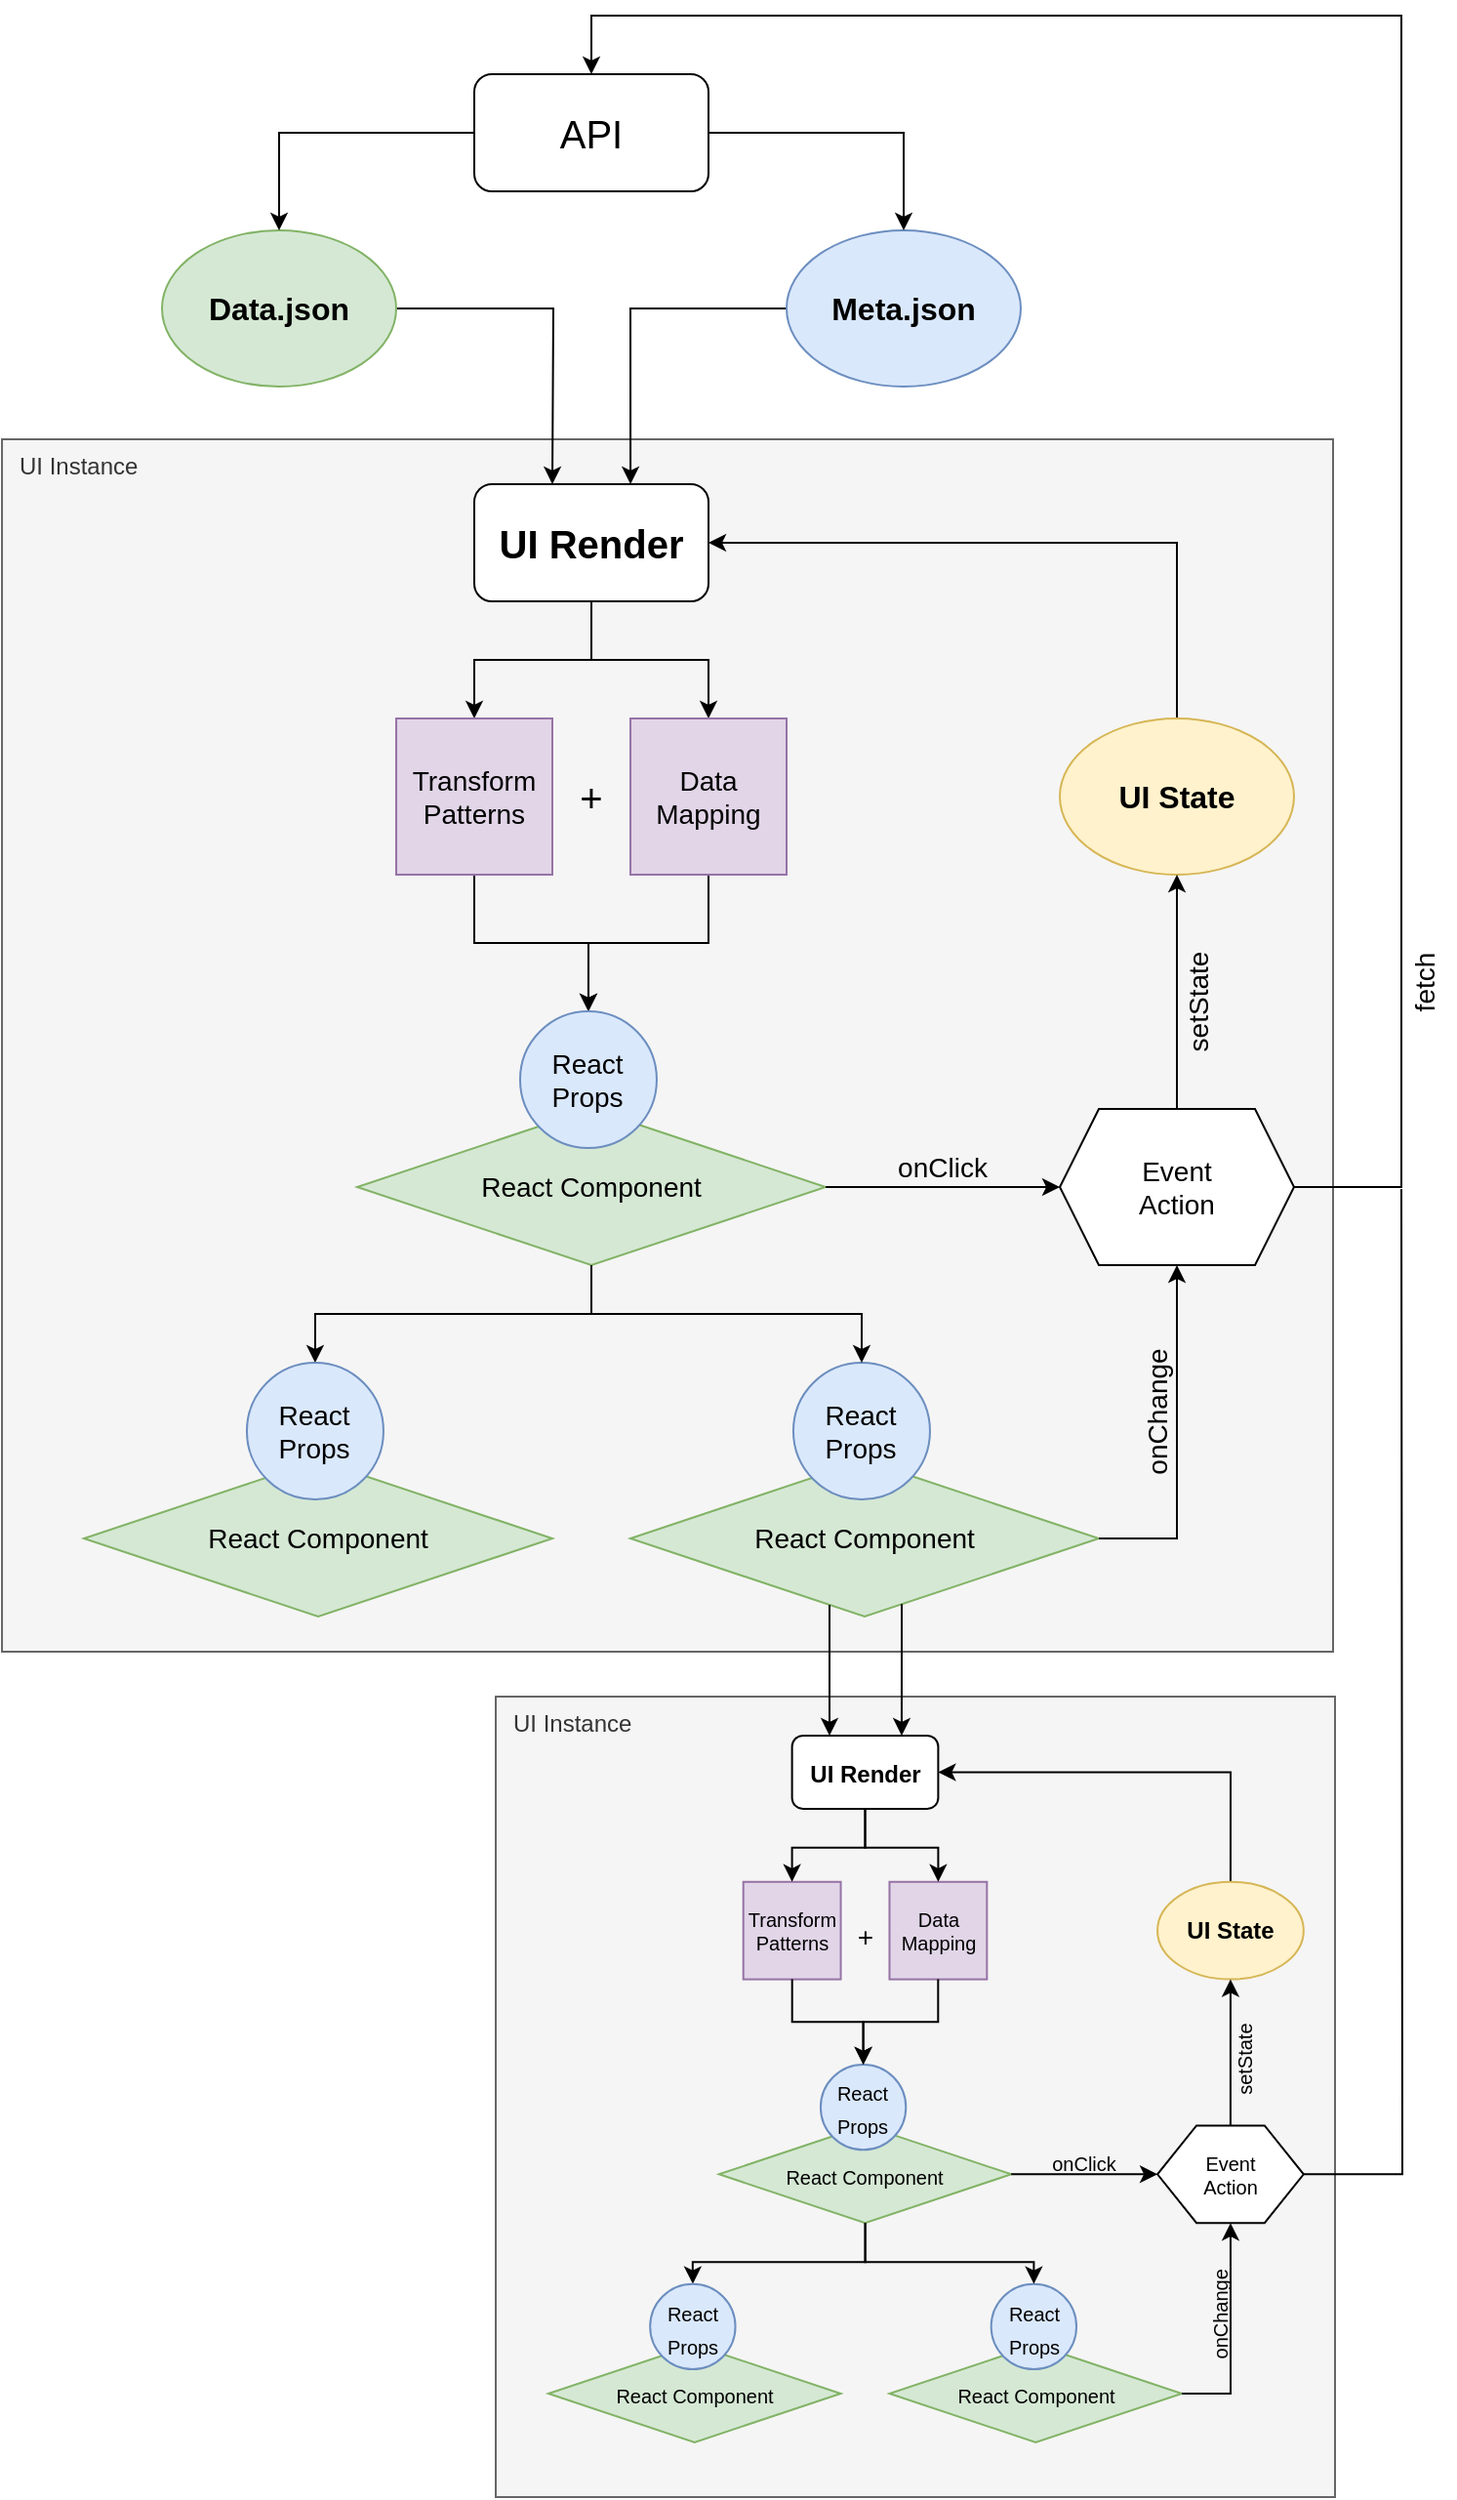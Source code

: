 <mxfile version="17.4.6" type="device"><diagram id="HFKqP0lQWDYDdC6Mcfp1" name="Page-1"><mxGraphModel dx="1103" dy="755" grid="0" gridSize="10" guides="1" tooltips="1" connect="1" arrows="1" fold="1" page="1" pageScale="1" pageWidth="850" pageHeight="1100" math="0" shadow="0"><root><mxCell id="0"/><mxCell id="1" parent="0"/><mxCell id="l4r6XjgxTp4VvxbGTIhw-98" value="" style="group" vertex="1" connectable="0" parent="1"><mxGeometry x="311" y="881" width="430" height="410" as="geometry"/></mxCell><mxCell id="l4r6XjgxTp4VvxbGTIhw-96" value="UI Instance" style="whiteSpace=wrap;html=1;fontSize=12;fillColor=#f5f5f5;fontColor=#333333;strokeColor=#666666;align=left;verticalAlign=top;spacingLeft=7;" vertex="1" parent="l4r6XjgxTp4VvxbGTIhw-98"><mxGeometry width="430" height="410" as="geometry"/></mxCell><mxCell id="l4r6XjgxTp4VvxbGTIhw-64" value="&lt;font style=&quot;font-size: 12px&quot;&gt;&lt;b&gt;UI Render&lt;/b&gt;&lt;/font&gt;" style="rounded=1;whiteSpace=wrap;html=1;fontSize=14;verticalAlign=middle;" vertex="1" parent="l4r6XjgxTp4VvxbGTIhw-98"><mxGeometry x="151.812" y="20" width="74.887" height="37.443" as="geometry"/></mxCell><mxCell id="l4r6XjgxTp4VvxbGTIhw-66" value="Data&lt;br style=&quot;font-size: 10px;&quot;&gt;Mapping" style="whiteSpace=wrap;html=1;aspect=fixed;fontSize=10;fillColor=#e1d5e7;strokeColor=#9673a6;" vertex="1" parent="l4r6XjgxTp4VvxbGTIhw-98"><mxGeometry x="201.737" y="94.886" width="49.924" height="49.924" as="geometry"/></mxCell><mxCell id="l4r6XjgxTp4VvxbGTIhw-63" style="edgeStyle=orthogonalEdgeStyle;rounded=0;orthogonalLoop=1;jettySize=auto;html=1;entryX=0.5;entryY=0;entryDx=0;entryDy=0;fontSize=20;" edge="1" parent="l4r6XjgxTp4VvxbGTIhw-98" source="l4r6XjgxTp4VvxbGTIhw-64" target="l4r6XjgxTp4VvxbGTIhw-66"><mxGeometry relative="1" as="geometry"/></mxCell><mxCell id="l4r6XjgxTp4VvxbGTIhw-68" value="Transform&lt;br style=&quot;font-size: 10px;&quot;&gt;Patterns" style="whiteSpace=wrap;html=1;aspect=fixed;fontSize=10;fillColor=#e1d5e7;strokeColor=#9673a6;" vertex="1" parent="l4r6XjgxTp4VvxbGTIhw-98"><mxGeometry x="126.85" y="94.886" width="49.924" height="49.924" as="geometry"/></mxCell><mxCell id="l4r6XjgxTp4VvxbGTIhw-62" style="edgeStyle=orthogonalEdgeStyle;rounded=0;orthogonalLoop=1;jettySize=auto;html=1;entryX=0.5;entryY=0;entryDx=0;entryDy=0;fontSize=20;" edge="1" parent="l4r6XjgxTp4VvxbGTIhw-98" source="l4r6XjgxTp4VvxbGTIhw-64" target="l4r6XjgxTp4VvxbGTIhw-68"><mxGeometry relative="1" as="geometry"/></mxCell><mxCell id="l4r6XjgxTp4VvxbGTIhw-69" value="&lt;font style=&quot;font-size: 14px&quot;&gt;+&lt;/font&gt;" style="text;html=1;strokeColor=none;fillColor=none;align=center;verticalAlign=middle;whiteSpace=wrap;rounded=0;fontSize=20;" vertex="1" parent="l4r6XjgxTp4VvxbGTIhw-98"><mxGeometry x="170.534" y="110.487" width="37.444" height="18.722" as="geometry"/></mxCell><mxCell id="l4r6XjgxTp4VvxbGTIhw-70" value="" style="group" vertex="1" connectable="0" parent="l4r6XjgxTp4VvxbGTIhw-98"><mxGeometry x="114.368" y="188.494" width="149.774" height="81.127" as="geometry"/></mxCell><mxCell id="l4r6XjgxTp4VvxbGTIhw-71" value="&lt;font style=&quot;font-size: 10px&quot;&gt;React Component&lt;/font&gt;" style="rhombus;whiteSpace=wrap;html=1;fontSize=14;verticalAlign=middle;fillColor=#d5e8d4;strokeColor=#82b366;" vertex="1" parent="l4r6XjgxTp4VvxbGTIhw-70"><mxGeometry y="31.203" width="149.774" height="49.924" as="geometry"/></mxCell><mxCell id="l4r6XjgxTp4VvxbGTIhw-72" value="&lt;font style=&quot;font-size: 10px&quot;&gt;React&lt;br&gt;Props&lt;/font&gt;" style="ellipse;whiteSpace=wrap;html=1;aspect=fixed;fontSize=14;verticalAlign=middle;fillColor=#dae8fc;strokeColor=#6c8ebf;" vertex="1" parent="l4r6XjgxTp4VvxbGTIhw-70"><mxGeometry x="52.095" width="43.684" height="43.684" as="geometry"/></mxCell><mxCell id="l4r6XjgxTp4VvxbGTIhw-65" style="edgeStyle=orthogonalEdgeStyle;rounded=0;orthogonalLoop=1;jettySize=auto;html=1;entryX=0.5;entryY=0;entryDx=0;entryDy=0;fontSize=14;" edge="1" parent="l4r6XjgxTp4VvxbGTIhw-98" source="l4r6XjgxTp4VvxbGTIhw-66" target="l4r6XjgxTp4VvxbGTIhw-72"><mxGeometry relative="1" as="geometry"/></mxCell><mxCell id="l4r6XjgxTp4VvxbGTIhw-67" style="edgeStyle=orthogonalEdgeStyle;rounded=0;orthogonalLoop=1;jettySize=auto;html=1;entryX=0.5;entryY=0;entryDx=0;entryDy=0;fontSize=14;" edge="1" parent="l4r6XjgxTp4VvxbGTIhw-98" source="l4r6XjgxTp4VvxbGTIhw-68" target="l4r6XjgxTp4VvxbGTIhw-72"><mxGeometry relative="1" as="geometry"/></mxCell><mxCell id="l4r6XjgxTp4VvxbGTIhw-73" style="edgeStyle=orthogonalEdgeStyle;rounded=0;orthogonalLoop=1;jettySize=auto;html=1;fontSize=14;entryX=0.5;entryY=0;entryDx=0;entryDy=0;" edge="1" parent="l4r6XjgxTp4VvxbGTIhw-98" source="l4r6XjgxTp4VvxbGTIhw-71" target="l4r6XjgxTp4VvxbGTIhw-79"><mxGeometry relative="1" as="geometry"><mxPoint x="126.85" y="294.583" as="targetPoint"/></mxGeometry></mxCell><mxCell id="l4r6XjgxTp4VvxbGTIhw-74" value="" style="group" vertex="1" connectable="0" parent="l4r6XjgxTp4VvxbGTIhw-98"><mxGeometry x="201.737" y="300.823" width="149.774" height="81.127" as="geometry"/></mxCell><mxCell id="l4r6XjgxTp4VvxbGTIhw-75" value="&lt;font style=&quot;font-size: 10px&quot;&gt;React Component&lt;/font&gt;" style="rhombus;whiteSpace=wrap;html=1;fontSize=14;verticalAlign=middle;fillColor=#d5e8d4;strokeColor=#82b366;" vertex="1" parent="l4r6XjgxTp4VvxbGTIhw-74"><mxGeometry y="31.203" width="149.774" height="49.924" as="geometry"/></mxCell><mxCell id="l4r6XjgxTp4VvxbGTIhw-76" value="&lt;font style=&quot;font-size: 10px&quot;&gt;React&lt;br&gt;Props&lt;/font&gt;" style="ellipse;whiteSpace=wrap;html=1;aspect=fixed;fontSize=14;verticalAlign=middle;fillColor=#dae8fc;strokeColor=#6c8ebf;" vertex="1" parent="l4r6XjgxTp4VvxbGTIhw-74"><mxGeometry x="52.095" width="43.684" height="43.684" as="geometry"/></mxCell><mxCell id="l4r6XjgxTp4VvxbGTIhw-77" value="" style="group" vertex="1" connectable="0" parent="l4r6XjgxTp4VvxbGTIhw-98"><mxGeometry x="27" y="300.823" width="149.774" height="81.127" as="geometry"/></mxCell><mxCell id="l4r6XjgxTp4VvxbGTIhw-78" value="&lt;font style=&quot;font-size: 10px&quot;&gt;React Component&lt;/font&gt;" style="rhombus;whiteSpace=wrap;html=1;fontSize=14;verticalAlign=middle;fillColor=#d5e8d4;strokeColor=#82b366;" vertex="1" parent="l4r6XjgxTp4VvxbGTIhw-77"><mxGeometry y="31.203" width="149.774" height="49.924" as="geometry"/></mxCell><mxCell id="l4r6XjgxTp4VvxbGTIhw-79" value="&lt;font style=&quot;font-size: 10px&quot;&gt;React&lt;br&gt;Props&lt;/font&gt;" style="ellipse;whiteSpace=wrap;html=1;aspect=fixed;fontSize=14;verticalAlign=middle;fillColor=#dae8fc;strokeColor=#6c8ebf;" vertex="1" parent="l4r6XjgxTp4VvxbGTIhw-77"><mxGeometry x="52.095" width="43.684" height="43.684" as="geometry"/></mxCell><mxCell id="l4r6XjgxTp4VvxbGTIhw-80" style="edgeStyle=orthogonalEdgeStyle;rounded=0;orthogonalLoop=1;jettySize=auto;html=1;entryX=0.5;entryY=0;entryDx=0;entryDy=0;fontSize=14;" edge="1" parent="l4r6XjgxTp4VvxbGTIhw-98" source="l4r6XjgxTp4VvxbGTIhw-71" target="l4r6XjgxTp4VvxbGTIhw-76"><mxGeometry relative="1" as="geometry"/></mxCell><mxCell id="l4r6XjgxTp4VvxbGTIhw-81" style="edgeStyle=orthogonalEdgeStyle;rounded=0;orthogonalLoop=1;jettySize=auto;html=1;entryX=1;entryY=0.5;entryDx=0;entryDy=0;fontSize=14;exitX=0.5;exitY=0;exitDx=0;exitDy=0;" edge="1" parent="l4r6XjgxTp4VvxbGTIhw-98" source="l4r6XjgxTp4VvxbGTIhw-82" target="l4r6XjgxTp4VvxbGTIhw-64"><mxGeometry relative="1" as="geometry"><Array as="points"><mxPoint x="376.474" y="38.722"/></Array></mxGeometry></mxCell><mxCell id="l4r6XjgxTp4VvxbGTIhw-82" value="UI State" style="ellipse;whiteSpace=wrap;html=1;fontStyle=1;fontSize=12;fillColor=#fff2cc;strokeColor=#d6b656;" vertex="1" parent="l4r6XjgxTp4VvxbGTIhw-98"><mxGeometry x="339.03" y="94.886" width="74.887" height="49.924" as="geometry"/></mxCell><mxCell id="l4r6XjgxTp4VvxbGTIhw-83" style="edgeStyle=orthogonalEdgeStyle;rounded=0;orthogonalLoop=1;jettySize=auto;html=1;entryX=0.5;entryY=1;entryDx=0;entryDy=0;fontSize=14;" edge="1" parent="l4r6XjgxTp4VvxbGTIhw-98" source="l4r6XjgxTp4VvxbGTIhw-84" target="l4r6XjgxTp4VvxbGTIhw-82"><mxGeometry relative="1" as="geometry"/></mxCell><mxCell id="l4r6XjgxTp4VvxbGTIhw-84" value="Event&lt;br style=&quot;font-size: 10px;&quot;&gt;Action" style="shape=hexagon;perimeter=hexagonPerimeter2;whiteSpace=wrap;html=1;fixedSize=1;fontSize=10;" vertex="1" parent="l4r6XjgxTp4VvxbGTIhw-98"><mxGeometry x="339.03" y="219.697" width="74.887" height="49.924" as="geometry"/></mxCell><mxCell id="l4r6XjgxTp4VvxbGTIhw-85" style="edgeStyle=orthogonalEdgeStyle;rounded=0;orthogonalLoop=1;jettySize=auto;html=1;entryX=0;entryY=0.5;entryDx=0;entryDy=0;fontSize=14;" edge="1" parent="l4r6XjgxTp4VvxbGTIhw-98" source="l4r6XjgxTp4VvxbGTIhw-71" target="l4r6XjgxTp4VvxbGTIhw-84"><mxGeometry relative="1" as="geometry"/></mxCell><mxCell id="l4r6XjgxTp4VvxbGTIhw-86" style="edgeStyle=orthogonalEdgeStyle;rounded=0;orthogonalLoop=1;jettySize=auto;html=1;entryX=0.5;entryY=1;entryDx=0;entryDy=0;fontSize=14;exitX=1;exitY=0.5;exitDx=0;exitDy=0;" edge="1" parent="l4r6XjgxTp4VvxbGTIhw-98" source="l4r6XjgxTp4VvxbGTIhw-75" target="l4r6XjgxTp4VvxbGTIhw-84"><mxGeometry relative="1" as="geometry"><mxPoint x="351.511" y="350.747" as="sourcePoint"/></mxGeometry></mxCell><mxCell id="l4r6XjgxTp4VvxbGTIhw-87" value="&lt;font style=&quot;font-size: 10px&quot;&gt;onClick&lt;/font&gt;" style="text;html=1;strokeColor=none;fillColor=none;align=center;verticalAlign=middle;whiteSpace=wrap;rounded=0;fontSize=14;" vertex="1" parent="l4r6XjgxTp4VvxbGTIhw-98"><mxGeometry x="282.865" y="229.057" width="37.444" height="18.722" as="geometry"/></mxCell><mxCell id="l4r6XjgxTp4VvxbGTIhw-88" value="&lt;font style=&quot;font-size: 10px&quot;&gt;onChange&lt;/font&gt;" style="text;html=1;strokeColor=none;fillColor=none;align=center;verticalAlign=middle;whiteSpace=wrap;rounded=0;fontSize=14;rotation=-90;" vertex="1" parent="l4r6XjgxTp4VvxbGTIhw-98"><mxGeometry x="351.511" y="307.064" width="37.444" height="18.722" as="geometry"/></mxCell><mxCell id="l4r6XjgxTp4VvxbGTIhw-90" value="&lt;font style=&quot;font-size: 10px&quot;&gt;setState&lt;/font&gt;" style="text;html=1;strokeColor=none;fillColor=none;align=center;verticalAlign=middle;whiteSpace=wrap;rounded=0;fontSize=14;rotation=-90;" vertex="1" parent="l4r6XjgxTp4VvxbGTIhw-98"><mxGeometry x="363.992" y="176.013" width="37.444" height="18.722" as="geometry"/></mxCell><mxCell id="l4r6XjgxTp4VvxbGTIhw-101" value="UI Instance" style="whiteSpace=wrap;html=1;fontSize=12;fillColor=#f5f5f5;fontColor=#333333;strokeColor=#666666;align=left;verticalAlign=top;spacingLeft=7;" vertex="1" parent="1"><mxGeometry x="58.02" y="237" width="681.98" height="621" as="geometry"/></mxCell><mxCell id="l4r6XjgxTp4VvxbGTIhw-15" style="edgeStyle=orthogonalEdgeStyle;rounded=0;orthogonalLoop=1;jettySize=auto;html=1;entryX=0.5;entryY=0;entryDx=0;entryDy=0;fontSize=20;" edge="1" parent="1" source="l4r6XjgxTp4VvxbGTIhw-3" target="l4r6XjgxTp4VvxbGTIhw-10"><mxGeometry relative="1" as="geometry"/></mxCell><mxCell id="l4r6XjgxTp4VvxbGTIhw-16" style="edgeStyle=orthogonalEdgeStyle;rounded=0;orthogonalLoop=1;jettySize=auto;html=1;entryX=0.5;entryY=0;entryDx=0;entryDy=0;fontSize=20;" edge="1" parent="1" source="l4r6XjgxTp4VvxbGTIhw-3" target="l4r6XjgxTp4VvxbGTIhw-9"><mxGeometry relative="1" as="geometry"/></mxCell><mxCell id="l4r6XjgxTp4VvxbGTIhw-3" value="&lt;b&gt;UI Render&lt;/b&gt;" style="rounded=1;whiteSpace=wrap;html=1;fontSize=20;" vertex="1" parent="1"><mxGeometry x="300" y="260" width="120" height="60" as="geometry"/></mxCell><mxCell id="l4r6XjgxTp4VvxbGTIhw-6" style="edgeStyle=orthogonalEdgeStyle;rounded=0;orthogonalLoop=1;jettySize=auto;html=1;" edge="1" parent="1" source="l4r6XjgxTp4VvxbGTIhw-4"><mxGeometry relative="1" as="geometry"><mxPoint x="340" y="260" as="targetPoint"/></mxGeometry></mxCell><mxCell id="l4r6XjgxTp4VvxbGTIhw-4" value="Data.json" style="ellipse;whiteSpace=wrap;html=1;fontStyle=1;fontSize=16;fillColor=#d5e8d4;strokeColor=#82b366;" vertex="1" parent="1"><mxGeometry x="140" y="130" width="120" height="80" as="geometry"/></mxCell><mxCell id="l4r6XjgxTp4VvxbGTIhw-8" style="edgeStyle=orthogonalEdgeStyle;rounded=0;orthogonalLoop=1;jettySize=auto;html=1;entryX=0.667;entryY=0;entryDx=0;entryDy=0;entryPerimeter=0;" edge="1" parent="1" source="l4r6XjgxTp4VvxbGTIhw-5" target="l4r6XjgxTp4VvxbGTIhw-3"><mxGeometry relative="1" as="geometry"/></mxCell><mxCell id="l4r6XjgxTp4VvxbGTIhw-5" value="Meta.json" style="ellipse;whiteSpace=wrap;html=1;fontStyle=1;fontSize=16;fillColor=#dae8fc;strokeColor=#6c8ebf;" vertex="1" parent="1"><mxGeometry x="460" y="130" width="120" height="80" as="geometry"/></mxCell><mxCell id="l4r6XjgxTp4VvxbGTIhw-19" style="edgeStyle=orthogonalEdgeStyle;rounded=0;orthogonalLoop=1;jettySize=auto;html=1;entryX=0.5;entryY=0;entryDx=0;entryDy=0;fontSize=14;" edge="1" parent="1" source="l4r6XjgxTp4VvxbGTIhw-9" target="l4r6XjgxTp4VvxbGTIhw-17"><mxGeometry relative="1" as="geometry"/></mxCell><mxCell id="l4r6XjgxTp4VvxbGTIhw-9" value="Data&lt;br style=&quot;font-size: 14px&quot;&gt;Mapping" style="whiteSpace=wrap;html=1;aspect=fixed;fontSize=14;fillColor=#e1d5e7;strokeColor=#9673a6;" vertex="1" parent="1"><mxGeometry x="380" y="380" width="80" height="80" as="geometry"/></mxCell><mxCell id="l4r6XjgxTp4VvxbGTIhw-18" style="edgeStyle=orthogonalEdgeStyle;rounded=0;orthogonalLoop=1;jettySize=auto;html=1;entryX=0.5;entryY=0;entryDx=0;entryDy=0;fontSize=14;" edge="1" parent="1" source="l4r6XjgxTp4VvxbGTIhw-10" target="l4r6XjgxTp4VvxbGTIhw-17"><mxGeometry relative="1" as="geometry"/></mxCell><mxCell id="l4r6XjgxTp4VvxbGTIhw-10" value="Transform&lt;br style=&quot;font-size: 14px;&quot;&gt;Patterns" style="whiteSpace=wrap;html=1;aspect=fixed;fontSize=14;fillColor=#e1d5e7;strokeColor=#9673a6;" vertex="1" parent="1"><mxGeometry x="260" y="380" width="80" height="80" as="geometry"/></mxCell><mxCell id="l4r6XjgxTp4VvxbGTIhw-14" value="+" style="text;html=1;strokeColor=none;fillColor=none;align=center;verticalAlign=middle;whiteSpace=wrap;rounded=0;fontSize=20;" vertex="1" parent="1"><mxGeometry x="330" y="405" width="60" height="30" as="geometry"/></mxCell><mxCell id="l4r6XjgxTp4VvxbGTIhw-21" value="" style="group" vertex="1" connectable="0" parent="1"><mxGeometry x="240" y="530" width="240" height="130" as="geometry"/></mxCell><mxCell id="l4r6XjgxTp4VvxbGTIhw-20" value="React Component" style="rhombus;whiteSpace=wrap;html=1;fontSize=14;verticalAlign=middle;fillColor=#d5e8d4;strokeColor=#82b366;" vertex="1" parent="l4r6XjgxTp4VvxbGTIhw-21"><mxGeometry y="50" width="240" height="80" as="geometry"/></mxCell><mxCell id="l4r6XjgxTp4VvxbGTIhw-17" value="&lt;font style=&quot;font-size: 14px;&quot;&gt;React&lt;br style=&quot;font-size: 14px;&quot;&gt;Props&lt;/font&gt;" style="ellipse;whiteSpace=wrap;html=1;aspect=fixed;fontSize=14;verticalAlign=middle;fillColor=#dae8fc;strokeColor=#6c8ebf;" vertex="1" parent="l4r6XjgxTp4VvxbGTIhw-21"><mxGeometry x="83.478" width="70" height="70" as="geometry"/></mxCell><mxCell id="l4r6XjgxTp4VvxbGTIhw-38" style="edgeStyle=orthogonalEdgeStyle;rounded=0;orthogonalLoop=1;jettySize=auto;html=1;fontSize=14;entryX=0.5;entryY=0;entryDx=0;entryDy=0;" edge="1" parent="1" source="l4r6XjgxTp4VvxbGTIhw-20" target="l4r6XjgxTp4VvxbGTIhw-44"><mxGeometry relative="1" as="geometry"><mxPoint x="260" y="700" as="targetPoint"/></mxGeometry></mxCell><mxCell id="l4r6XjgxTp4VvxbGTIhw-39" value="" style="group" vertex="1" connectable="0" parent="1"><mxGeometry x="380" y="710" width="240" height="130" as="geometry"/></mxCell><mxCell id="l4r6XjgxTp4VvxbGTIhw-40" value="React Component" style="rhombus;whiteSpace=wrap;html=1;fontSize=14;verticalAlign=middle;fillColor=#d5e8d4;strokeColor=#82b366;" vertex="1" parent="l4r6XjgxTp4VvxbGTIhw-39"><mxGeometry y="50" width="240" height="80" as="geometry"/></mxCell><mxCell id="l4r6XjgxTp4VvxbGTIhw-41" value="&lt;font style=&quot;font-size: 14px;&quot;&gt;React&lt;br style=&quot;font-size: 14px;&quot;&gt;Props&lt;/font&gt;" style="ellipse;whiteSpace=wrap;html=1;aspect=fixed;fontSize=14;verticalAlign=middle;fillColor=#dae8fc;strokeColor=#6c8ebf;" vertex="1" parent="l4r6XjgxTp4VvxbGTIhw-39"><mxGeometry x="83.478" width="70" height="70" as="geometry"/></mxCell><mxCell id="l4r6XjgxTp4VvxbGTIhw-42" value="" style="group" vertex="1" connectable="0" parent="1"><mxGeometry x="100" y="710" width="240" height="130" as="geometry"/></mxCell><mxCell id="l4r6XjgxTp4VvxbGTIhw-43" value="React Component" style="rhombus;whiteSpace=wrap;html=1;fontSize=14;verticalAlign=middle;fillColor=#d5e8d4;strokeColor=#82b366;" vertex="1" parent="l4r6XjgxTp4VvxbGTIhw-42"><mxGeometry y="50" width="240" height="80" as="geometry"/></mxCell><mxCell id="l4r6XjgxTp4VvxbGTIhw-44" value="&lt;font style=&quot;font-size: 14px;&quot;&gt;React&lt;br style=&quot;font-size: 14px;&quot;&gt;Props&lt;/font&gt;" style="ellipse;whiteSpace=wrap;html=1;aspect=fixed;fontSize=14;verticalAlign=middle;fillColor=#dae8fc;strokeColor=#6c8ebf;" vertex="1" parent="l4r6XjgxTp4VvxbGTIhw-42"><mxGeometry x="83.478" width="70" height="70" as="geometry"/></mxCell><mxCell id="l4r6XjgxTp4VvxbGTIhw-45" style="edgeStyle=orthogonalEdgeStyle;rounded=0;orthogonalLoop=1;jettySize=auto;html=1;entryX=0.5;entryY=0;entryDx=0;entryDy=0;fontSize=14;" edge="1" parent="1" source="l4r6XjgxTp4VvxbGTIhw-20" target="l4r6XjgxTp4VvxbGTIhw-41"><mxGeometry relative="1" as="geometry"/></mxCell><mxCell id="l4r6XjgxTp4VvxbGTIhw-47" style="edgeStyle=orthogonalEdgeStyle;rounded=0;orthogonalLoop=1;jettySize=auto;html=1;entryX=1;entryY=0.5;entryDx=0;entryDy=0;fontSize=14;exitX=0.5;exitY=0;exitDx=0;exitDy=0;" edge="1" parent="1" source="l4r6XjgxTp4VvxbGTIhw-46" target="l4r6XjgxTp4VvxbGTIhw-3"><mxGeometry relative="1" as="geometry"><Array as="points"><mxPoint x="660" y="290"/></Array></mxGeometry></mxCell><mxCell id="l4r6XjgxTp4VvxbGTIhw-46" value="UI State" style="ellipse;whiteSpace=wrap;html=1;fontStyle=1;fontSize=16;fillColor=#fff2cc;strokeColor=#d6b656;" vertex="1" parent="1"><mxGeometry x="600" y="380" width="120" height="80" as="geometry"/></mxCell><mxCell id="l4r6XjgxTp4VvxbGTIhw-52" style="edgeStyle=orthogonalEdgeStyle;rounded=0;orthogonalLoop=1;jettySize=auto;html=1;entryX=0.5;entryY=1;entryDx=0;entryDy=0;fontSize=14;" edge="1" parent="1" source="l4r6XjgxTp4VvxbGTIhw-49" target="l4r6XjgxTp4VvxbGTIhw-46"><mxGeometry relative="1" as="geometry"/></mxCell><mxCell id="l4r6XjgxTp4VvxbGTIhw-56" style="edgeStyle=orthogonalEdgeStyle;rounded=0;orthogonalLoop=1;jettySize=auto;html=1;fontSize=14;entryX=0.5;entryY=0;entryDx=0;entryDy=0;fontColor=none;noLabel=1;" edge="1" parent="1" source="l4r6XjgxTp4VvxbGTIhw-49" target="l4r6XjgxTp4VvxbGTIhw-53"><mxGeometry relative="1" as="geometry"><mxPoint x="810" y="290" as="targetPoint"/><Array as="points"><mxPoint x="775" y="620"/><mxPoint x="775" y="20"/><mxPoint x="360" y="20"/></Array></mxGeometry></mxCell><mxCell id="l4r6XjgxTp4VvxbGTIhw-49" value="Event&lt;br&gt;Action" style="shape=hexagon;perimeter=hexagonPerimeter2;whiteSpace=wrap;html=1;fixedSize=1;fontSize=14;" vertex="1" parent="1"><mxGeometry x="600" y="580" width="120" height="80" as="geometry"/></mxCell><mxCell id="l4r6XjgxTp4VvxbGTIhw-50" style="edgeStyle=orthogonalEdgeStyle;rounded=0;orthogonalLoop=1;jettySize=auto;html=1;entryX=0;entryY=0.5;entryDx=0;entryDy=0;fontSize=14;" edge="1" parent="1" source="l4r6XjgxTp4VvxbGTIhw-20" target="l4r6XjgxTp4VvxbGTIhw-49"><mxGeometry relative="1" as="geometry"/></mxCell><mxCell id="l4r6XjgxTp4VvxbGTIhw-51" style="edgeStyle=orthogonalEdgeStyle;rounded=0;orthogonalLoop=1;jettySize=auto;html=1;entryX=0.5;entryY=1;entryDx=0;entryDy=0;fontSize=14;exitX=1;exitY=0.5;exitDx=0;exitDy=0;" edge="1" parent="1" source="l4r6XjgxTp4VvxbGTIhw-40" target="l4r6XjgxTp4VvxbGTIhw-49"><mxGeometry relative="1" as="geometry"><mxPoint x="620" y="790" as="sourcePoint"/></mxGeometry></mxCell><mxCell id="l4r6XjgxTp4VvxbGTIhw-54" style="edgeStyle=orthogonalEdgeStyle;rounded=0;orthogonalLoop=1;jettySize=auto;html=1;entryX=0.5;entryY=0;entryDx=0;entryDy=0;fontSize=14;" edge="1" parent="1" source="l4r6XjgxTp4VvxbGTIhw-53" target="l4r6XjgxTp4VvxbGTIhw-4"><mxGeometry relative="1" as="geometry"/></mxCell><mxCell id="l4r6XjgxTp4VvxbGTIhw-55" style="edgeStyle=orthogonalEdgeStyle;rounded=0;orthogonalLoop=1;jettySize=auto;html=1;entryX=0.5;entryY=0;entryDx=0;entryDy=0;fontSize=14;" edge="1" parent="1" source="l4r6XjgxTp4VvxbGTIhw-53" target="l4r6XjgxTp4VvxbGTIhw-5"><mxGeometry relative="1" as="geometry"/></mxCell><mxCell id="l4r6XjgxTp4VvxbGTIhw-53" value="API" style="rounded=1;whiteSpace=wrap;html=1;fontSize=20;" vertex="1" parent="1"><mxGeometry x="300" y="50" width="120" height="60" as="geometry"/></mxCell><mxCell id="l4r6XjgxTp4VvxbGTIhw-57" value="onClick" style="text;html=1;strokeColor=none;fillColor=none;align=center;verticalAlign=middle;whiteSpace=wrap;rounded=0;fontSize=14;" vertex="1" parent="1"><mxGeometry x="510" y="595" width="60" height="30" as="geometry"/></mxCell><mxCell id="l4r6XjgxTp4VvxbGTIhw-59" value="onChange" style="text;html=1;strokeColor=none;fillColor=none;align=center;verticalAlign=middle;whiteSpace=wrap;rounded=0;fontSize=14;rotation=-90;" vertex="1" parent="1"><mxGeometry x="620" y="720" width="60" height="30" as="geometry"/></mxCell><mxCell id="l4r6XjgxTp4VvxbGTIhw-60" value="fetch" style="text;html=1;strokeColor=none;fillColor=none;align=center;verticalAlign=middle;whiteSpace=wrap;rounded=0;fontSize=14;rotation=-90;" vertex="1" parent="1"><mxGeometry x="757" y="500" width="60" height="30" as="geometry"/></mxCell><mxCell id="l4r6XjgxTp4VvxbGTIhw-61" value="setState" style="text;html=1;strokeColor=none;fillColor=none;align=center;verticalAlign=middle;whiteSpace=wrap;rounded=0;fontSize=14;rotation=-90;" vertex="1" parent="1"><mxGeometry x="641" y="510" width="60" height="30" as="geometry"/></mxCell><mxCell id="l4r6XjgxTp4VvxbGTIhw-94" style="edgeStyle=orthogonalEdgeStyle;rounded=0;orthogonalLoop=1;jettySize=auto;html=1;fontSize=14;fontColor=none;" edge="1" parent="1" source="l4r6XjgxTp4VvxbGTIhw-40"><mxGeometry relative="1" as="geometry"><mxPoint x="482" y="901" as="targetPoint"/><Array as="points"><mxPoint x="482" y="901"/></Array></mxGeometry></mxCell><mxCell id="l4r6XjgxTp4VvxbGTIhw-95" style="edgeStyle=orthogonalEdgeStyle;rounded=0;orthogonalLoop=1;jettySize=auto;html=1;fontSize=14;fontColor=none;endArrow=none;endFill=0;" edge="1" parent="1" source="l4r6XjgxTp4VvxbGTIhw-84"><mxGeometry relative="1" as="geometry"><mxPoint x="775" y="621" as="targetPoint"/></mxGeometry></mxCell><mxCell id="l4r6XjgxTp4VvxbGTIhw-130" style="edgeStyle=orthogonalEdgeStyle;rounded=0;orthogonalLoop=1;jettySize=auto;html=1;entryX=0.75;entryY=0;entryDx=0;entryDy=0;fontSize=12;fontColor=none;endArrow=classic;endFill=1;" edge="1" parent="1" source="l4r6XjgxTp4VvxbGTIhw-40" target="l4r6XjgxTp4VvxbGTIhw-64"><mxGeometry relative="1" as="geometry"><Array as="points"><mxPoint x="519" y="848"/><mxPoint x="519" y="848"/></Array></mxGeometry></mxCell></root></mxGraphModel></diagram></mxfile>